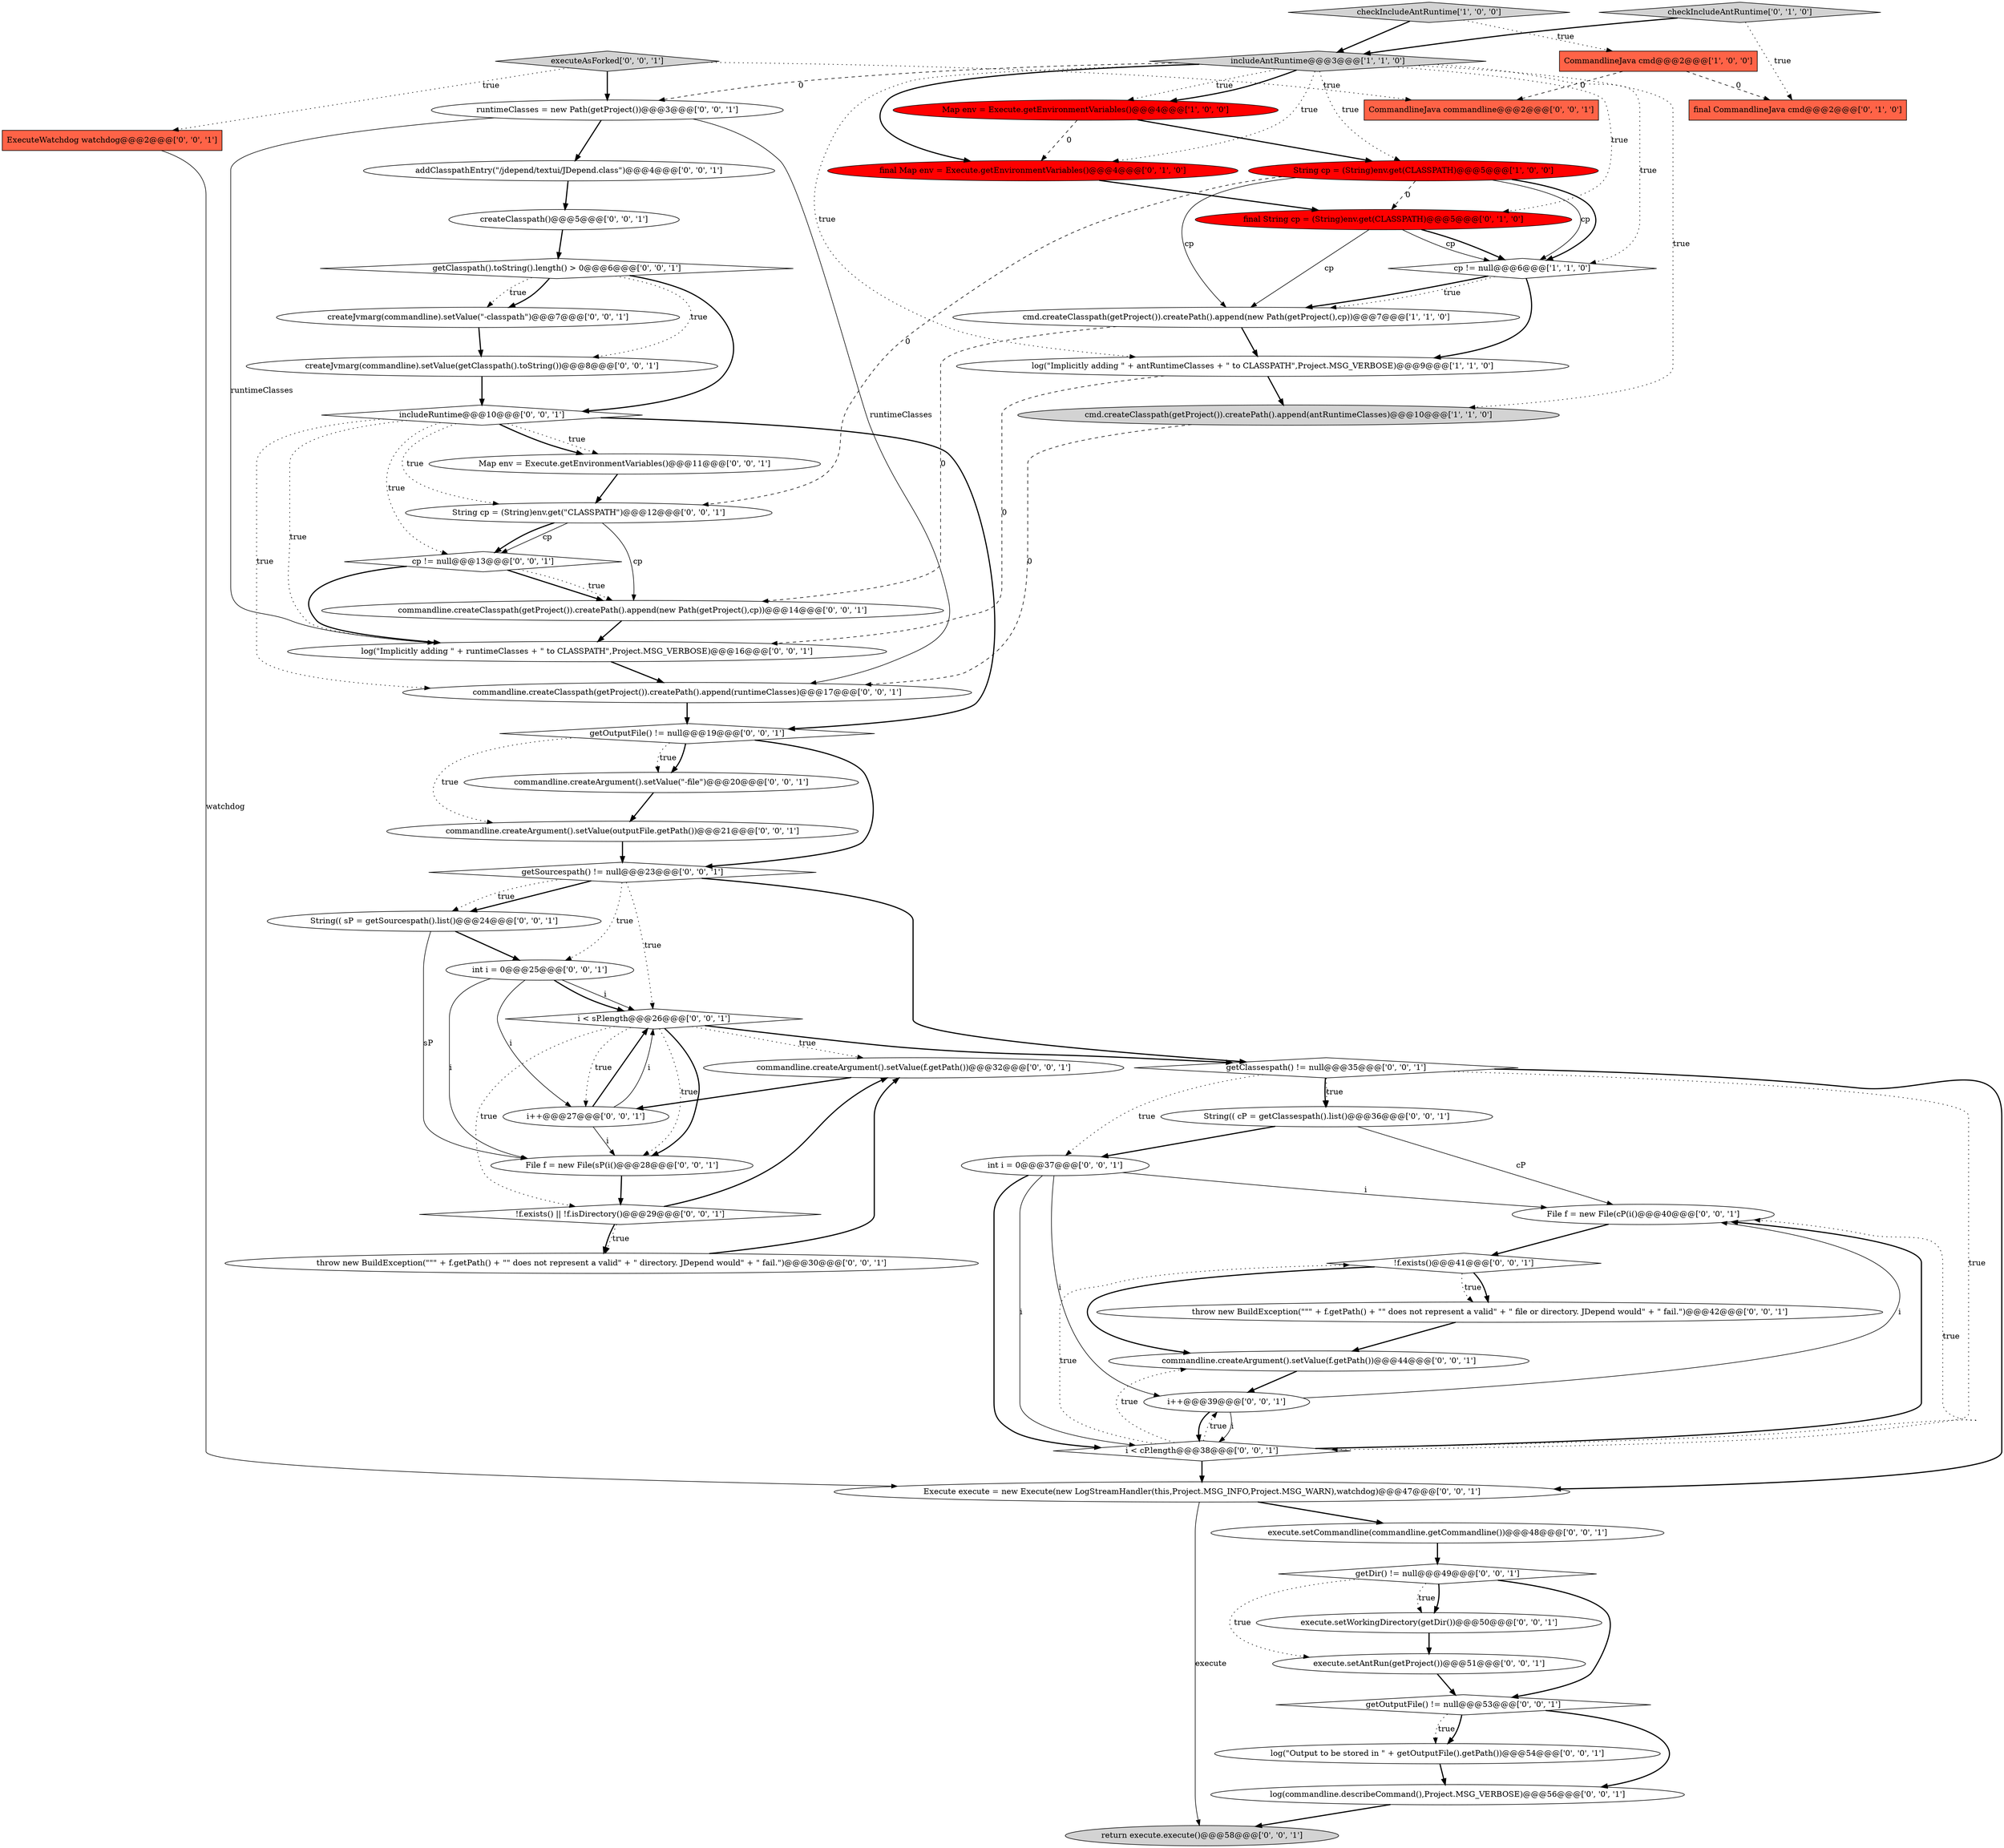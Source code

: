 digraph {
0 [style = filled, label = "Map env = Execute.getEnvironmentVariables()@@@4@@@['1', '0', '0']", fillcolor = red, shape = ellipse image = "AAA1AAABBB1BBB"];
49 [style = filled, label = "return execute.execute()@@@58@@@['0', '0', '1']", fillcolor = lightgray, shape = ellipse image = "AAA0AAABBB3BBB"];
5 [style = filled, label = "cmd.createClasspath(getProject()).createPath().append(new Path(getProject(),cp))@@@7@@@['1', '1', '0']", fillcolor = white, shape = ellipse image = "AAA0AAABBB1BBB"];
9 [style = filled, label = "final String cp = (String)env.get(CLASSPATH)@@@5@@@['0', '1', '0']", fillcolor = red, shape = ellipse image = "AAA1AAABBB2BBB"];
12 [style = filled, label = "final CommandlineJava cmd@@@2@@@['0', '1', '0']", fillcolor = tomato, shape = box image = "AAA1AAABBB2BBB"];
29 [style = filled, label = "getClassespath() != null@@@35@@@['0', '0', '1']", fillcolor = white, shape = diamond image = "AAA0AAABBB3BBB"];
35 [style = filled, label = "getDir() != null@@@49@@@['0', '0', '1']", fillcolor = white, shape = diamond image = "AAA0AAABBB3BBB"];
48 [style = filled, label = "execute.setCommandline(commandline.getCommandline())@@@48@@@['0', '0', '1']", fillcolor = white, shape = ellipse image = "AAA0AAABBB3BBB"];
22 [style = filled, label = "File f = new File(cP(i()@@@40@@@['0', '0', '1']", fillcolor = white, shape = ellipse image = "AAA0AAABBB3BBB"];
26 [style = filled, label = "!f.exists()@@@41@@@['0', '0', '1']", fillcolor = white, shape = diamond image = "AAA0AAABBB3BBB"];
36 [style = filled, label = "int i = 0@@@37@@@['0', '0', '1']", fillcolor = white, shape = ellipse image = "AAA0AAABBB3BBB"];
51 [style = filled, label = "i < cP.length@@@38@@@['0', '0', '1']", fillcolor = white, shape = diamond image = "AAA0AAABBB3BBB"];
24 [style = filled, label = "log(\"Implicitly adding \" + runtimeClasses + \" to CLASSPATH\",Project.MSG_VERBOSE)@@@16@@@['0', '0', '1']", fillcolor = white, shape = ellipse image = "AAA0AAABBB3BBB"];
1 [style = filled, label = "cp != null@@@6@@@['1', '1', '0']", fillcolor = white, shape = diamond image = "AAA0AAABBB1BBB"];
42 [style = filled, label = "commandline.createClasspath(getProject()).createPath().append(runtimeClasses)@@@17@@@['0', '0', '1']", fillcolor = white, shape = ellipse image = "AAA0AAABBB3BBB"];
58 [style = filled, label = "cp != null@@@13@@@['0', '0', '1']", fillcolor = white, shape = diamond image = "AAA0AAABBB3BBB"];
41 [style = filled, label = "getClasspath().toString().length() > 0@@@6@@@['0', '0', '1']", fillcolor = white, shape = diamond image = "AAA0AAABBB3BBB"];
55 [style = filled, label = "String cp = (String)env.get(\"CLASSPATH\")@@@12@@@['0', '0', '1']", fillcolor = white, shape = ellipse image = "AAA0AAABBB3BBB"];
27 [style = filled, label = "commandline.createArgument().setValue(f.getPath())@@@44@@@['0', '0', '1']", fillcolor = white, shape = ellipse image = "AAA0AAABBB3BBB"];
31 [style = filled, label = "i < sP.length@@@26@@@['0', '0', '1']", fillcolor = white, shape = diamond image = "AAA0AAABBB3BBB"];
11 [style = filled, label = "checkIncludeAntRuntime['0', '1', '0']", fillcolor = lightgray, shape = diamond image = "AAA0AAABBB2BBB"];
18 [style = filled, label = "commandline.createArgument().setValue(f.getPath())@@@32@@@['0', '0', '1']", fillcolor = white, shape = ellipse image = "AAA0AAABBB3BBB"];
32 [style = filled, label = "!f.exists() || !f.isDirectory()@@@29@@@['0', '0', '1']", fillcolor = white, shape = diamond image = "AAA0AAABBB3BBB"];
37 [style = filled, label = "execute.setWorkingDirectory(getDir())@@@50@@@['0', '0', '1']", fillcolor = white, shape = ellipse image = "AAA0AAABBB3BBB"];
7 [style = filled, label = "String cp = (String)env.get(CLASSPATH)@@@5@@@['1', '0', '0']", fillcolor = red, shape = ellipse image = "AAA1AAABBB1BBB"];
8 [style = filled, label = "cmd.createClasspath(getProject()).createPath().append(antRuntimeClasses)@@@10@@@['1', '1', '0']", fillcolor = lightgray, shape = ellipse image = "AAA0AAABBB1BBB"];
20 [style = filled, label = "commandline.createArgument().setValue(outputFile.getPath())@@@21@@@['0', '0', '1']", fillcolor = white, shape = ellipse image = "AAA0AAABBB3BBB"];
2 [style = filled, label = "checkIncludeAntRuntime['1', '0', '0']", fillcolor = lightgray, shape = diamond image = "AAA0AAABBB1BBB"];
3 [style = filled, label = "includeAntRuntime@@@3@@@['1', '1', '0']", fillcolor = lightgray, shape = diamond image = "AAA0AAABBB1BBB"];
19 [style = filled, label = "commandline.createClasspath(getProject()).createPath().append(new Path(getProject(),cp))@@@14@@@['0', '0', '1']", fillcolor = white, shape = ellipse image = "AAA0AAABBB3BBB"];
21 [style = filled, label = "String(( sP = getSourcespath().list()@@@24@@@['0', '0', '1']", fillcolor = white, shape = ellipse image = "AAA0AAABBB3BBB"];
39 [style = filled, label = "Map env = Execute.getEnvironmentVariables()@@@11@@@['0', '0', '1']", fillcolor = white, shape = ellipse image = "AAA0AAABBB3BBB"];
25 [style = filled, label = "commandline.createArgument().setValue(\"-file\")@@@20@@@['0', '0', '1']", fillcolor = white, shape = ellipse image = "AAA0AAABBB3BBB"];
38 [style = filled, label = "getOutputFile() != null@@@19@@@['0', '0', '1']", fillcolor = white, shape = diamond image = "AAA0AAABBB3BBB"];
13 [style = filled, label = "Execute execute = new Execute(new LogStreamHandler(this,Project.MSG_INFO,Project.MSG_WARN),watchdog)@@@47@@@['0', '0', '1']", fillcolor = white, shape = ellipse image = "AAA0AAABBB3BBB"];
43 [style = filled, label = "createJvmarg(commandline).setValue(getClasspath().toString())@@@8@@@['0', '0', '1']", fillcolor = white, shape = ellipse image = "AAA0AAABBB3BBB"];
53 [style = filled, label = "runtimeClasses = new Path(getProject())@@@3@@@['0', '0', '1']", fillcolor = white, shape = ellipse image = "AAA0AAABBB3BBB"];
6 [style = filled, label = "log(\"Implicitly adding \" + antRuntimeClasses + \" to CLASSPATH\",Project.MSG_VERBOSE)@@@9@@@['1', '1', '0']", fillcolor = white, shape = ellipse image = "AAA0AAABBB1BBB"];
16 [style = filled, label = "int i = 0@@@25@@@['0', '0', '1']", fillcolor = white, shape = ellipse image = "AAA0AAABBB3BBB"];
57 [style = filled, label = "i++@@@39@@@['0', '0', '1']", fillcolor = white, shape = ellipse image = "AAA0AAABBB3BBB"];
54 [style = filled, label = "i++@@@27@@@['0', '0', '1']", fillcolor = white, shape = ellipse image = "AAA0AAABBB3BBB"];
23 [style = filled, label = "throw new BuildException(\"\"\" + f.getPath() + \"\" does not represent a valid\" + \" file or directory. JDepend would\" + \" fail.\")@@@42@@@['0', '0', '1']", fillcolor = white, shape = ellipse image = "AAA0AAABBB3BBB"];
40 [style = filled, label = "throw new BuildException(\"\"\" + f.getPath() + \"\" does not represent a valid\" + \" directory. JDepend would\" + \" fail.\")@@@30@@@['0', '0', '1']", fillcolor = white, shape = ellipse image = "AAA0AAABBB3BBB"];
17 [style = filled, label = "File f = new File(sP(i()@@@28@@@['0', '0', '1']", fillcolor = white, shape = ellipse image = "AAA0AAABBB3BBB"];
50 [style = filled, label = "createClasspath()@@@5@@@['0', '0', '1']", fillcolor = white, shape = ellipse image = "AAA0AAABBB3BBB"];
52 [style = filled, label = "executeAsForked['0', '0', '1']", fillcolor = lightgray, shape = diamond image = "AAA0AAABBB3BBB"];
45 [style = filled, label = "String(( cP = getClassespath().list()@@@36@@@['0', '0', '1']", fillcolor = white, shape = ellipse image = "AAA0AAABBB3BBB"];
46 [style = filled, label = "addClasspathEntry(\"/jdepend/textui/JDepend.class\")@@@4@@@['0', '0', '1']", fillcolor = white, shape = ellipse image = "AAA0AAABBB3BBB"];
33 [style = filled, label = "CommandlineJava commandline@@@2@@@['0', '0', '1']", fillcolor = tomato, shape = box image = "AAA0AAABBB3BBB"];
28 [style = filled, label = "ExecuteWatchdog watchdog@@@2@@@['0', '0', '1']", fillcolor = tomato, shape = box image = "AAA0AAABBB3BBB"];
30 [style = filled, label = "log(\"Output to be stored in \" + getOutputFile().getPath())@@@54@@@['0', '0', '1']", fillcolor = white, shape = ellipse image = "AAA0AAABBB3BBB"];
47 [style = filled, label = "includeRuntime@@@10@@@['0', '0', '1']", fillcolor = white, shape = diamond image = "AAA0AAABBB3BBB"];
4 [style = filled, label = "CommandlineJava cmd@@@2@@@['1', '0', '0']", fillcolor = tomato, shape = box image = "AAA1AAABBB1BBB"];
10 [style = filled, label = "final Map env = Execute.getEnvironmentVariables()@@@4@@@['0', '1', '0']", fillcolor = red, shape = ellipse image = "AAA1AAABBB2BBB"];
15 [style = filled, label = "getSourcespath() != null@@@23@@@['0', '0', '1']", fillcolor = white, shape = diamond image = "AAA0AAABBB3BBB"];
34 [style = filled, label = "getOutputFile() != null@@@53@@@['0', '0', '1']", fillcolor = white, shape = diamond image = "AAA0AAABBB3BBB"];
56 [style = filled, label = "createJvmarg(commandline).setValue(\"-classpath\")@@@7@@@['0', '0', '1']", fillcolor = white, shape = ellipse image = "AAA0AAABBB3BBB"];
14 [style = filled, label = "execute.setAntRun(getProject())@@@51@@@['0', '0', '1']", fillcolor = white, shape = ellipse image = "AAA0AAABBB3BBB"];
44 [style = filled, label = "log(commandline.describeCommand(),Project.MSG_VERBOSE)@@@56@@@['0', '0', '1']", fillcolor = white, shape = ellipse image = "AAA0AAABBB3BBB"];
1->5 [style = bold, label=""];
9->1 [style = solid, label="cp"];
7->5 [style = solid, label="cp"];
52->28 [style = dotted, label="true"];
15->21 [style = bold, label=""];
15->31 [style = dotted, label="true"];
55->58 [style = solid, label="cp"];
16->54 [style = solid, label="i"];
11->12 [style = dotted, label="true"];
21->17 [style = solid, label="sP"];
48->35 [style = bold, label=""];
15->21 [style = dotted, label="true"];
3->6 [style = dotted, label="true"];
51->26 [style = dotted, label="true"];
38->15 [style = bold, label=""];
4->33 [style = dashed, label="0"];
29->45 [style = bold, label=""];
7->1 [style = solid, label="cp"];
4->12 [style = dashed, label="0"];
19->24 [style = bold, label=""];
35->37 [style = bold, label=""];
41->43 [style = dotted, label="true"];
3->0 [style = dotted, label="true"];
21->16 [style = bold, label=""];
58->19 [style = bold, label=""];
35->37 [style = dotted, label="true"];
32->18 [style = bold, label=""];
46->50 [style = bold, label=""];
20->15 [style = bold, label=""];
55->58 [style = bold, label=""];
29->36 [style = dotted, label="true"];
9->5 [style = solid, label="cp"];
56->43 [style = bold, label=""];
3->7 [style = dotted, label="true"];
7->1 [style = bold, label=""];
57->51 [style = bold, label=""];
13->49 [style = solid, label="execute"];
38->20 [style = dotted, label="true"];
31->29 [style = bold, label=""];
7->55 [style = dashed, label="0"];
26->23 [style = dotted, label="true"];
44->49 [style = bold, label=""];
47->58 [style = dotted, label="true"];
47->39 [style = bold, label=""];
15->16 [style = dotted, label="true"];
57->51 [style = solid, label="i"];
0->10 [style = dashed, label="0"];
3->0 [style = bold, label=""];
8->42 [style = dashed, label="0"];
0->7 [style = bold, label=""];
3->10 [style = bold, label=""];
47->24 [style = dotted, label="true"];
26->27 [style = bold, label=""];
36->22 [style = solid, label="i"];
43->47 [style = bold, label=""];
5->6 [style = bold, label=""];
53->42 [style = solid, label="runtimeClasses"];
31->17 [style = dotted, label="true"];
47->42 [style = dotted, label="true"];
55->19 [style = solid, label="cp"];
38->25 [style = bold, label=""];
45->22 [style = solid, label="cP"];
9->1 [style = bold, label=""];
35->34 [style = bold, label=""];
50->41 [style = bold, label=""];
3->1 [style = dotted, label="true"];
42->38 [style = bold, label=""];
15->29 [style = bold, label=""];
35->14 [style = dotted, label="true"];
51->27 [style = dotted, label="true"];
30->44 [style = bold, label=""];
22->26 [style = bold, label=""];
36->51 [style = bold, label=""];
31->54 [style = dotted, label="true"];
58->19 [style = dotted, label="true"];
28->13 [style = solid, label="watchdog"];
57->22 [style = solid, label="i"];
2->3 [style = bold, label=""];
3->10 [style = dotted, label="true"];
58->24 [style = bold, label=""];
45->36 [style = bold, label=""];
16->31 [style = solid, label="i"];
13->48 [style = bold, label=""];
38->25 [style = dotted, label="true"];
3->9 [style = dotted, label="true"];
53->24 [style = solid, label="runtimeClasses"];
31->18 [style = dotted, label="true"];
51->13 [style = bold, label=""];
3->53 [style = dashed, label="0"];
53->46 [style = bold, label=""];
25->20 [style = bold, label=""];
1->6 [style = bold, label=""];
11->3 [style = bold, label=""];
7->9 [style = dashed, label="0"];
47->39 [style = dotted, label="true"];
16->31 [style = bold, label=""];
32->40 [style = bold, label=""];
54->31 [style = solid, label="i"];
2->4 [style = dotted, label="true"];
34->44 [style = bold, label=""];
10->9 [style = bold, label=""];
41->47 [style = bold, label=""];
31->17 [style = bold, label=""];
34->30 [style = dotted, label="true"];
29->51 [style = dotted, label="true"];
5->19 [style = dashed, label="0"];
24->42 [style = bold, label=""];
36->57 [style = solid, label="i"];
52->53 [style = bold, label=""];
16->17 [style = solid, label="i"];
39->55 [style = bold, label=""];
23->27 [style = bold, label=""];
52->33 [style = dotted, label="true"];
54->17 [style = solid, label="i"];
41->56 [style = bold, label=""];
14->34 [style = bold, label=""];
40->18 [style = bold, label=""];
17->32 [style = bold, label=""];
32->40 [style = dotted, label="true"];
47->38 [style = bold, label=""];
34->30 [style = bold, label=""];
47->55 [style = dotted, label="true"];
31->32 [style = dotted, label="true"];
41->56 [style = dotted, label="true"];
37->14 [style = bold, label=""];
29->45 [style = dotted, label="true"];
54->31 [style = bold, label=""];
27->57 [style = bold, label=""];
6->24 [style = dashed, label="0"];
51->22 [style = bold, label=""];
26->23 [style = bold, label=""];
6->8 [style = bold, label=""];
51->22 [style = dotted, label="true"];
18->54 [style = bold, label=""];
3->8 [style = dotted, label="true"];
51->57 [style = dotted, label="true"];
1->5 [style = dotted, label="true"];
36->51 [style = solid, label="i"];
29->13 [style = bold, label=""];
}
